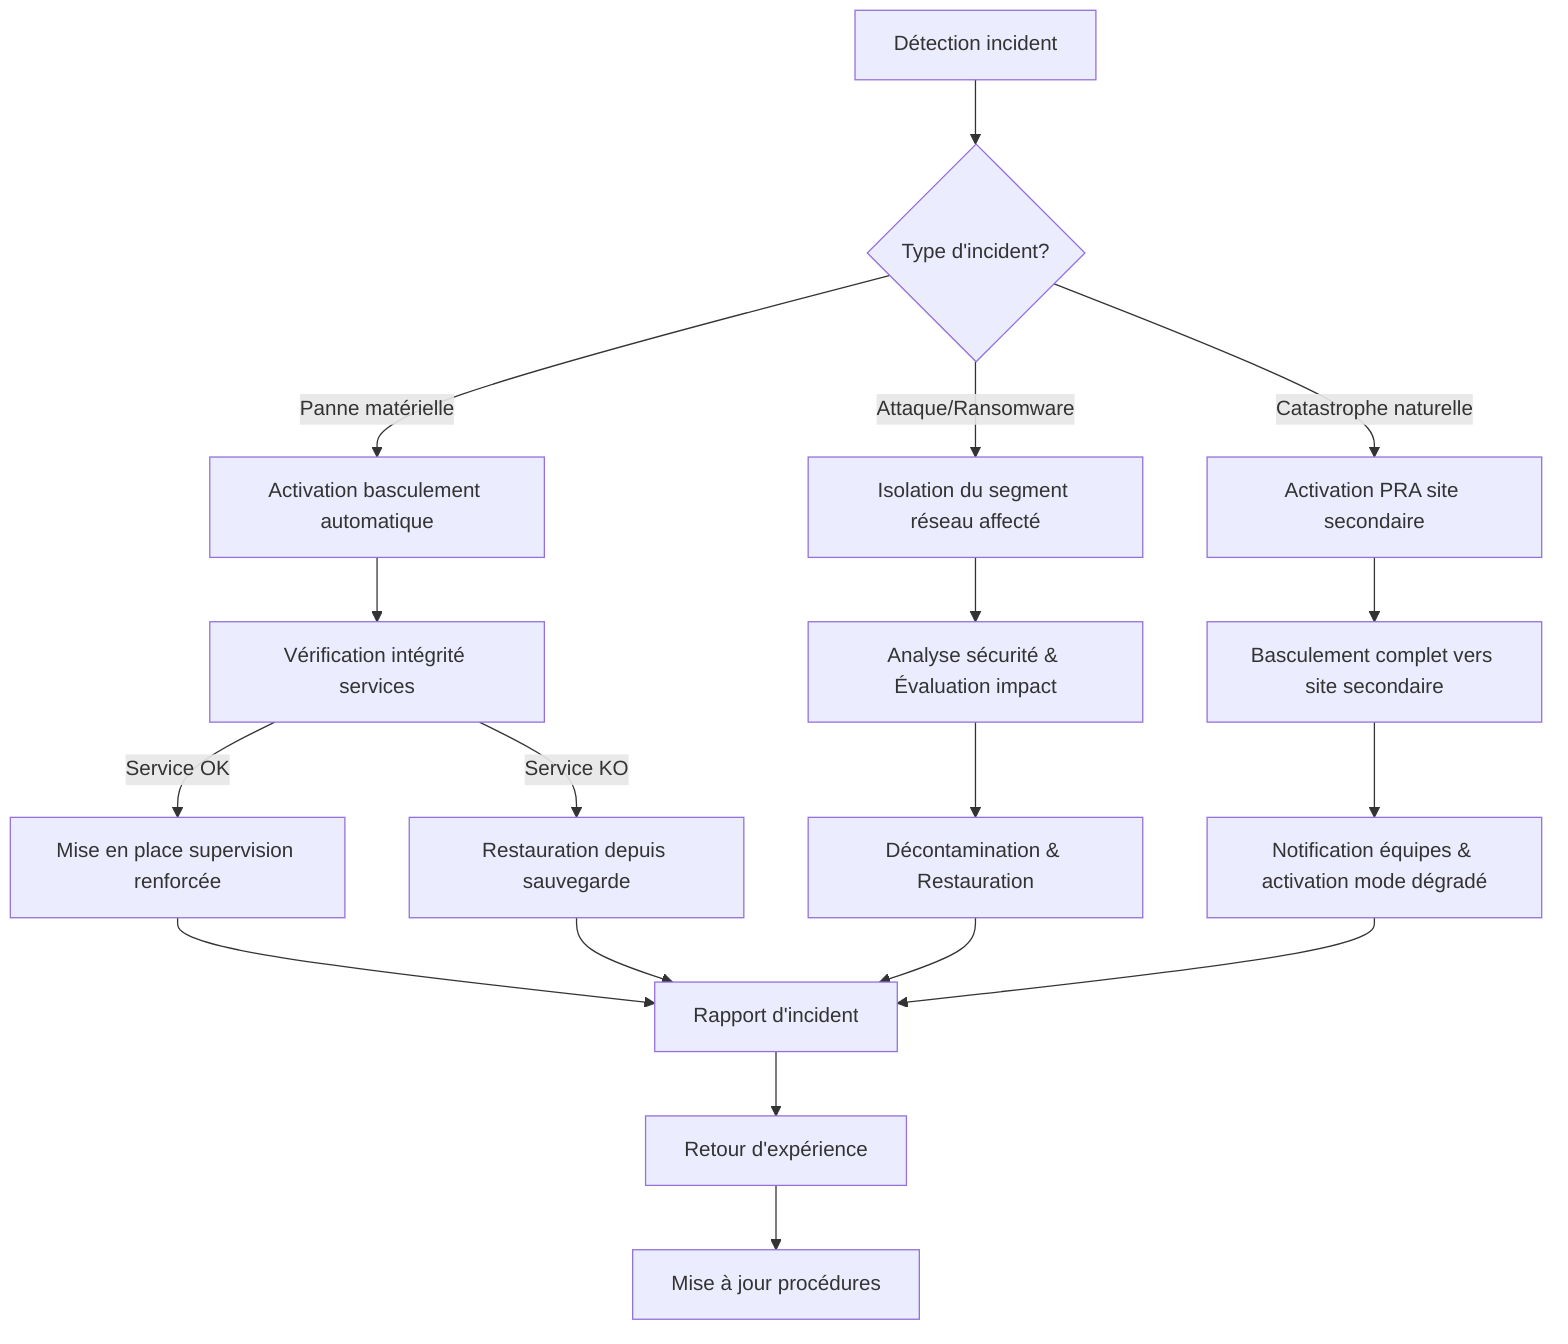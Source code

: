 flowchart TD
  A[Détection incident] --> B{Type d'incident?}
  B -->|Panne matérielle| C[Activation basculement automatique]
  B -->|Attaque/Ransomware| D[Isolation du segment réseau affecté]
  B -->|Catastrophe naturelle| E[Activation PRA site secondaire]
  C --> F[Vérification intégrité services]
  D --> G[Analyse sécurité & Évaluation impact]
  E --> H[Basculement complet vers site secondaire]
  F -->|Service OK| I[Mise en place supervision renforcée]
  F -->|Service KO| J[Restauration depuis sauvegarde]
  G --> K[Décontamination & Restauration]
  H --> L[Notification équipes & activation mode dégradé]
  I --> M[Rapport d'incident]
  J --> M
  K --> M
  L --> M
  M --> N[Retour d'expérience]
  N --> O[Mise à jour procédures]